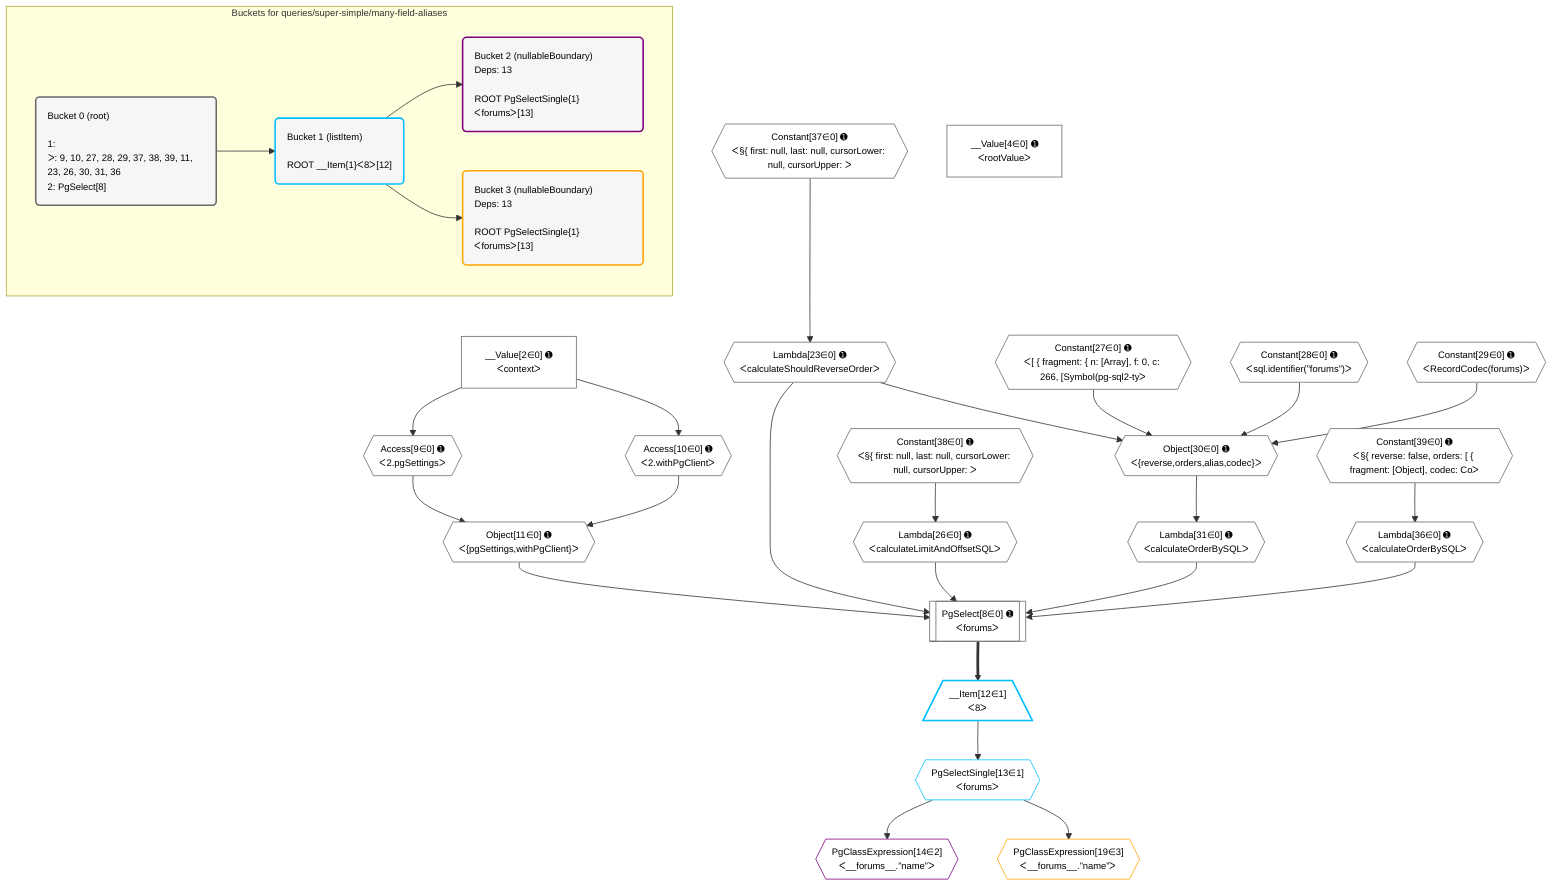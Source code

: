 %%{init: {'themeVariables': { 'fontSize': '12px'}}}%%
graph TD
    classDef path fill:#eee,stroke:#000,color:#000
    classDef plan fill:#fff,stroke-width:1px,color:#000
    classDef itemplan fill:#fff,stroke-width:2px,color:#000
    classDef unbatchedplan fill:#dff,stroke-width:1px,color:#000
    classDef sideeffectplan fill:#fcc,stroke-width:2px,color:#000
    classDef bucket fill:#f6f6f6,color:#000,stroke-width:2px,text-align:left


    %% plan dependencies
    PgSelect8[["PgSelect[8∈0] ➊<br />ᐸforumsᐳ"]]:::plan
    Object11{{"Object[11∈0] ➊<br />ᐸ{pgSettings,withPgClient}ᐳ"}}:::plan
    Lambda23{{"Lambda[23∈0] ➊<br />ᐸcalculateShouldReverseOrderᐳ"}}:::plan
    Lambda26{{"Lambda[26∈0] ➊<br />ᐸcalculateLimitAndOffsetSQLᐳ"}}:::plan
    Lambda31{{"Lambda[31∈0] ➊<br />ᐸcalculateOrderBySQLᐳ"}}:::plan
    Lambda36{{"Lambda[36∈0] ➊<br />ᐸcalculateOrderBySQLᐳ"}}:::plan
    Object11 & Lambda23 & Lambda26 & Lambda31 & Lambda36 --> PgSelect8
    Object30{{"Object[30∈0] ➊<br />ᐸ{reverse,orders,alias,codec}ᐳ"}}:::plan
    Constant27{{"Constant[27∈0] ➊<br />ᐸ[ { fragment: { n: [Array], f: 0, c: 266, [Symbol(pg-sql2-tyᐳ"}}:::plan
    Constant28{{"Constant[28∈0] ➊<br />ᐸsql.identifier(”forums”)ᐳ"}}:::plan
    Constant29{{"Constant[29∈0] ➊<br />ᐸRecordCodec(forums)ᐳ"}}:::plan
    Lambda23 & Constant27 & Constant28 & Constant29 --> Object30
    Access9{{"Access[9∈0] ➊<br />ᐸ2.pgSettingsᐳ"}}:::plan
    Access10{{"Access[10∈0] ➊<br />ᐸ2.withPgClientᐳ"}}:::plan
    Access9 & Access10 --> Object11
    __Value2["__Value[2∈0] ➊<br />ᐸcontextᐳ"]:::plan
    __Value2 --> Access9
    __Value2 --> Access10
    Constant37{{"Constant[37∈0] ➊<br />ᐸ§{ first: null, last: null, cursorLower: null, cursorUpper: ᐳ"}}:::plan
    Constant37 --> Lambda23
    Constant38{{"Constant[38∈0] ➊<br />ᐸ§{ first: null, last: null, cursorLower: null, cursorUpper: ᐳ"}}:::plan
    Constant38 --> Lambda26
    Object30 --> Lambda31
    Constant39{{"Constant[39∈0] ➊<br />ᐸ§{ reverse: false, orders: [ { fragment: [Object], codec: Coᐳ"}}:::plan
    Constant39 --> Lambda36
    __Value4["__Value[4∈0] ➊<br />ᐸrootValueᐳ"]:::plan
    __Item12[/"__Item[12∈1]<br />ᐸ8ᐳ"\]:::itemplan
    PgSelect8 ==> __Item12
    PgSelectSingle13{{"PgSelectSingle[13∈1]<br />ᐸforumsᐳ"}}:::plan
    __Item12 --> PgSelectSingle13
    PgClassExpression14{{"PgClassExpression[14∈2]<br />ᐸ__forums__.”name”ᐳ"}}:::plan
    PgSelectSingle13 --> PgClassExpression14
    PgClassExpression19{{"PgClassExpression[19∈3]<br />ᐸ__forums__.”name”ᐳ"}}:::plan
    PgSelectSingle13 --> PgClassExpression19

    %% define steps

    subgraph "Buckets for queries/super-simple/many-field-aliases"
    Bucket0("Bucket 0 (root)<br /><br />1: <br />ᐳ: 9, 10, 27, 28, 29, 37, 38, 39, 11, 23, 26, 30, 31, 36<br />2: PgSelect[8]"):::bucket
    classDef bucket0 stroke:#696969
    class Bucket0,__Value2,__Value4,PgSelect8,Access9,Access10,Object11,Lambda23,Lambda26,Constant27,Constant28,Constant29,Object30,Lambda31,Lambda36,Constant37,Constant38,Constant39 bucket0
    Bucket1("Bucket 1 (listItem)<br /><br />ROOT __Item{1}ᐸ8ᐳ[12]"):::bucket
    classDef bucket1 stroke:#00bfff
    class Bucket1,__Item12,PgSelectSingle13 bucket1
    Bucket2("Bucket 2 (nullableBoundary)<br />Deps: 13<br /><br />ROOT PgSelectSingle{1}ᐸforumsᐳ[13]"):::bucket
    classDef bucket2 stroke:#7f007f
    class Bucket2,PgClassExpression14 bucket2
    Bucket3("Bucket 3 (nullableBoundary)<br />Deps: 13<br /><br />ROOT PgSelectSingle{1}ᐸforumsᐳ[13]"):::bucket
    classDef bucket3 stroke:#ffa500
    class Bucket3,PgClassExpression19 bucket3
    Bucket0 --> Bucket1
    Bucket1 --> Bucket2 & Bucket3
    end